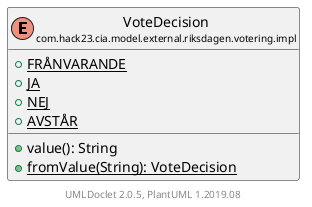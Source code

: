 @startuml
    set namespaceSeparator none
    hide empty fields
    hide empty methods

    enum "<size:14>VoteDecision\n<size:10>com.hack23.cia.model.external.riksdagen.votering.impl" as com.hack23.cia.model.external.riksdagen.votering.impl.VoteDecision [[VoteDecision.html]] {
        {static} +FRÅNVARANDE
        {static} +JA
        {static} +NEJ
        {static} +AVSTÅR
        +value(): String
        {static} +fromValue(String): VoteDecision
    }

    center footer UMLDoclet 2.0.5, PlantUML 1.2019.08
@enduml
